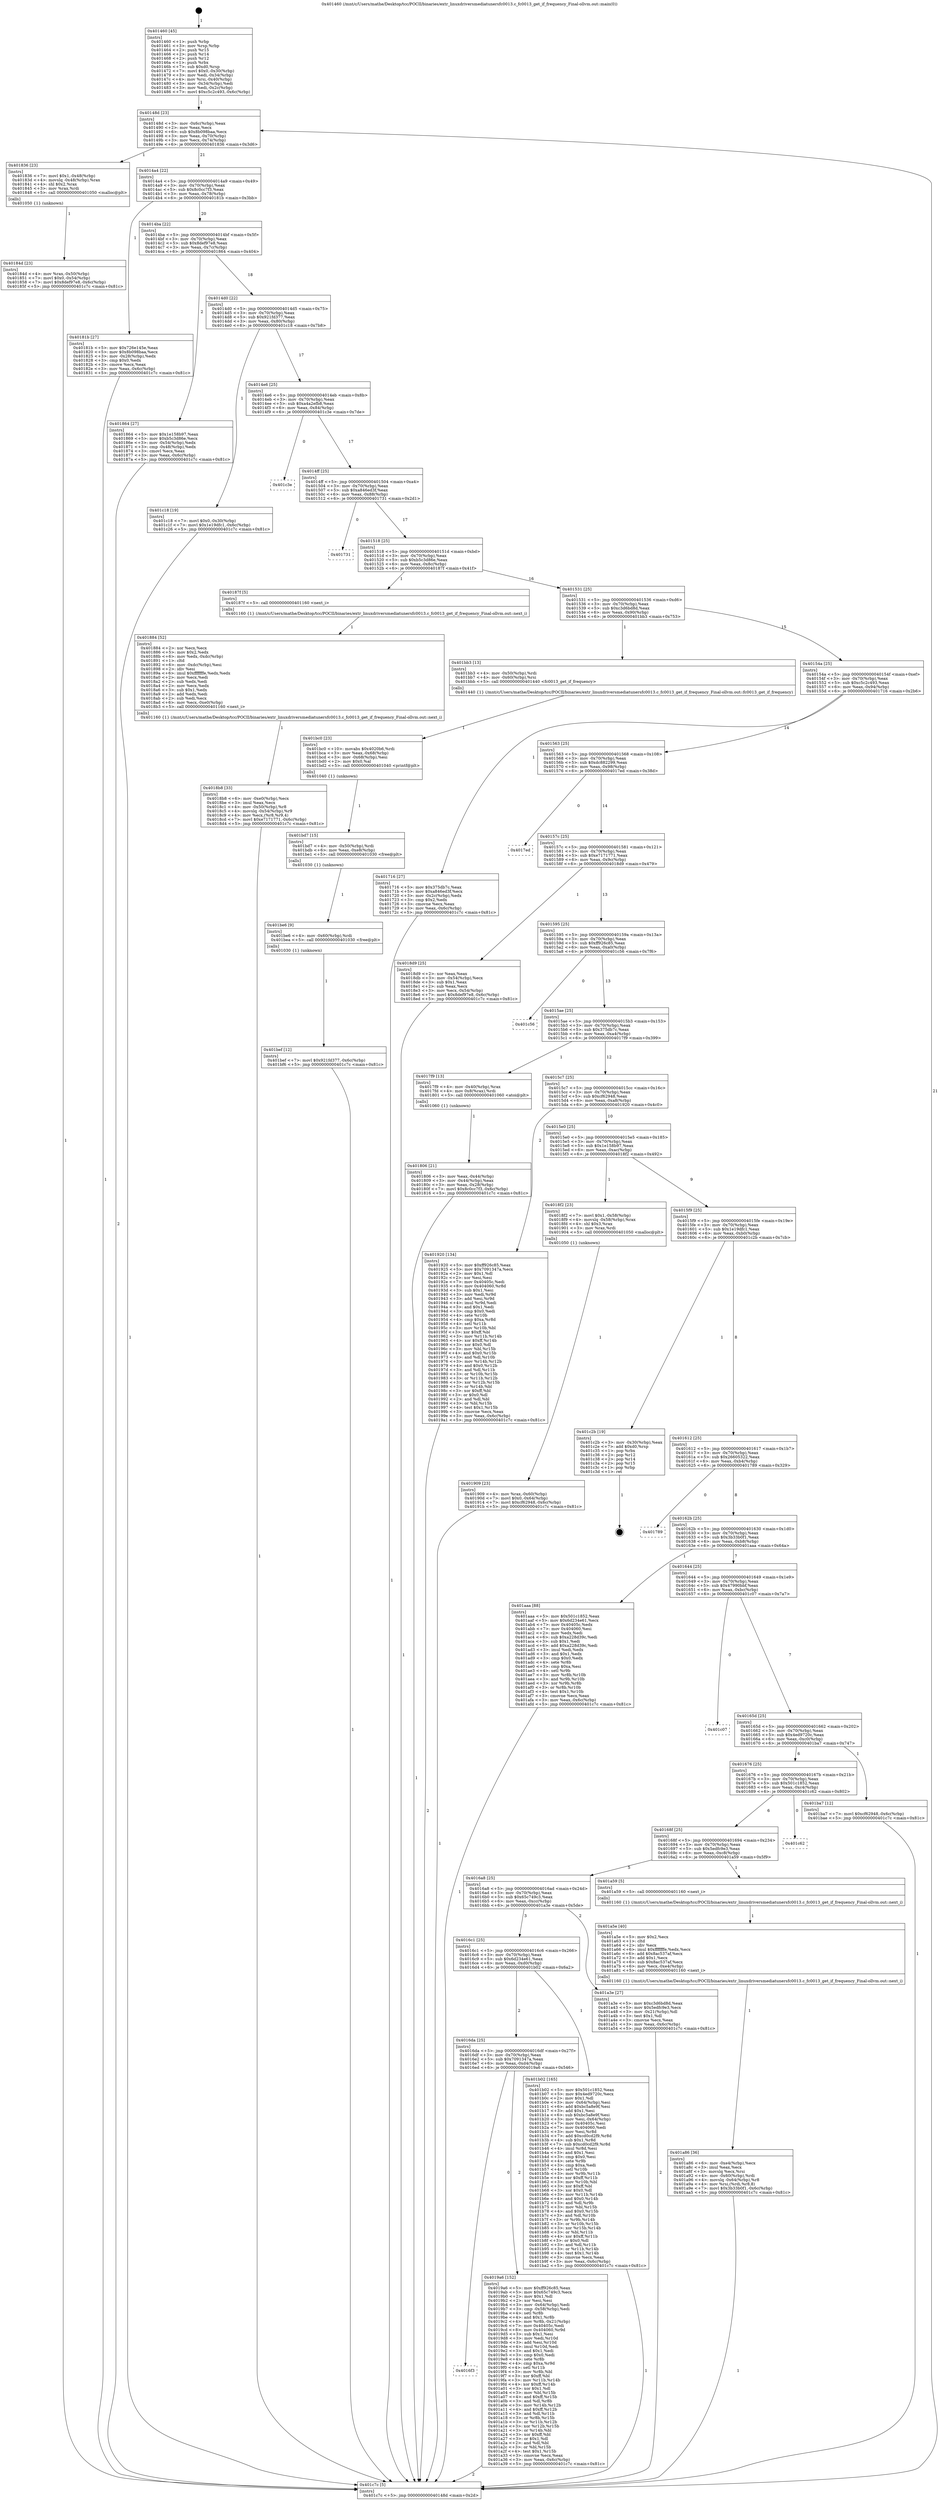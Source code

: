 digraph "0x401460" {
  label = "0x401460 (/mnt/c/Users/mathe/Desktop/tcc/POCII/binaries/extr_linuxdriversmediatunersfc0013.c_fc0013_get_if_frequency_Final-ollvm.out::main(0))"
  labelloc = "t"
  node[shape=record]

  Entry [label="",width=0.3,height=0.3,shape=circle,fillcolor=black,style=filled]
  "0x40148d" [label="{
     0x40148d [23]\l
     | [instrs]\l
     &nbsp;&nbsp;0x40148d \<+3\>: mov -0x6c(%rbp),%eax\l
     &nbsp;&nbsp;0x401490 \<+2\>: mov %eax,%ecx\l
     &nbsp;&nbsp;0x401492 \<+6\>: sub $0x8b098baa,%ecx\l
     &nbsp;&nbsp;0x401498 \<+3\>: mov %eax,-0x70(%rbp)\l
     &nbsp;&nbsp;0x40149b \<+3\>: mov %ecx,-0x74(%rbp)\l
     &nbsp;&nbsp;0x40149e \<+6\>: je 0000000000401836 \<main+0x3d6\>\l
  }"]
  "0x401836" [label="{
     0x401836 [23]\l
     | [instrs]\l
     &nbsp;&nbsp;0x401836 \<+7\>: movl $0x1,-0x48(%rbp)\l
     &nbsp;&nbsp;0x40183d \<+4\>: movslq -0x48(%rbp),%rax\l
     &nbsp;&nbsp;0x401841 \<+4\>: shl $0x2,%rax\l
     &nbsp;&nbsp;0x401845 \<+3\>: mov %rax,%rdi\l
     &nbsp;&nbsp;0x401848 \<+5\>: call 0000000000401050 \<malloc@plt\>\l
     | [calls]\l
     &nbsp;&nbsp;0x401050 \{1\} (unknown)\l
  }"]
  "0x4014a4" [label="{
     0x4014a4 [22]\l
     | [instrs]\l
     &nbsp;&nbsp;0x4014a4 \<+5\>: jmp 00000000004014a9 \<main+0x49\>\l
     &nbsp;&nbsp;0x4014a9 \<+3\>: mov -0x70(%rbp),%eax\l
     &nbsp;&nbsp;0x4014ac \<+5\>: sub $0x8c0cc7f3,%eax\l
     &nbsp;&nbsp;0x4014b1 \<+3\>: mov %eax,-0x78(%rbp)\l
     &nbsp;&nbsp;0x4014b4 \<+6\>: je 000000000040181b \<main+0x3bb\>\l
  }"]
  Exit [label="",width=0.3,height=0.3,shape=circle,fillcolor=black,style=filled,peripheries=2]
  "0x40181b" [label="{
     0x40181b [27]\l
     | [instrs]\l
     &nbsp;&nbsp;0x40181b \<+5\>: mov $0x726e145e,%eax\l
     &nbsp;&nbsp;0x401820 \<+5\>: mov $0x8b098baa,%ecx\l
     &nbsp;&nbsp;0x401825 \<+3\>: mov -0x28(%rbp),%edx\l
     &nbsp;&nbsp;0x401828 \<+3\>: cmp $0x0,%edx\l
     &nbsp;&nbsp;0x40182b \<+3\>: cmove %ecx,%eax\l
     &nbsp;&nbsp;0x40182e \<+3\>: mov %eax,-0x6c(%rbp)\l
     &nbsp;&nbsp;0x401831 \<+5\>: jmp 0000000000401c7c \<main+0x81c\>\l
  }"]
  "0x4014ba" [label="{
     0x4014ba [22]\l
     | [instrs]\l
     &nbsp;&nbsp;0x4014ba \<+5\>: jmp 00000000004014bf \<main+0x5f\>\l
     &nbsp;&nbsp;0x4014bf \<+3\>: mov -0x70(%rbp),%eax\l
     &nbsp;&nbsp;0x4014c2 \<+5\>: sub $0x8def97e8,%eax\l
     &nbsp;&nbsp;0x4014c7 \<+3\>: mov %eax,-0x7c(%rbp)\l
     &nbsp;&nbsp;0x4014ca \<+6\>: je 0000000000401864 \<main+0x404\>\l
  }"]
  "0x401bef" [label="{
     0x401bef [12]\l
     | [instrs]\l
     &nbsp;&nbsp;0x401bef \<+7\>: movl $0x921fd377,-0x6c(%rbp)\l
     &nbsp;&nbsp;0x401bf6 \<+5\>: jmp 0000000000401c7c \<main+0x81c\>\l
  }"]
  "0x401864" [label="{
     0x401864 [27]\l
     | [instrs]\l
     &nbsp;&nbsp;0x401864 \<+5\>: mov $0x1e158b97,%eax\l
     &nbsp;&nbsp;0x401869 \<+5\>: mov $0xb5c3d86e,%ecx\l
     &nbsp;&nbsp;0x40186e \<+3\>: mov -0x54(%rbp),%edx\l
     &nbsp;&nbsp;0x401871 \<+3\>: cmp -0x48(%rbp),%edx\l
     &nbsp;&nbsp;0x401874 \<+3\>: cmovl %ecx,%eax\l
     &nbsp;&nbsp;0x401877 \<+3\>: mov %eax,-0x6c(%rbp)\l
     &nbsp;&nbsp;0x40187a \<+5\>: jmp 0000000000401c7c \<main+0x81c\>\l
  }"]
  "0x4014d0" [label="{
     0x4014d0 [22]\l
     | [instrs]\l
     &nbsp;&nbsp;0x4014d0 \<+5\>: jmp 00000000004014d5 \<main+0x75\>\l
     &nbsp;&nbsp;0x4014d5 \<+3\>: mov -0x70(%rbp),%eax\l
     &nbsp;&nbsp;0x4014d8 \<+5\>: sub $0x921fd377,%eax\l
     &nbsp;&nbsp;0x4014dd \<+3\>: mov %eax,-0x80(%rbp)\l
     &nbsp;&nbsp;0x4014e0 \<+6\>: je 0000000000401c18 \<main+0x7b8\>\l
  }"]
  "0x401be6" [label="{
     0x401be6 [9]\l
     | [instrs]\l
     &nbsp;&nbsp;0x401be6 \<+4\>: mov -0x60(%rbp),%rdi\l
     &nbsp;&nbsp;0x401bea \<+5\>: call 0000000000401030 \<free@plt\>\l
     | [calls]\l
     &nbsp;&nbsp;0x401030 \{1\} (unknown)\l
  }"]
  "0x401c18" [label="{
     0x401c18 [19]\l
     | [instrs]\l
     &nbsp;&nbsp;0x401c18 \<+7\>: movl $0x0,-0x30(%rbp)\l
     &nbsp;&nbsp;0x401c1f \<+7\>: movl $0x1e19dfc1,-0x6c(%rbp)\l
     &nbsp;&nbsp;0x401c26 \<+5\>: jmp 0000000000401c7c \<main+0x81c\>\l
  }"]
  "0x4014e6" [label="{
     0x4014e6 [25]\l
     | [instrs]\l
     &nbsp;&nbsp;0x4014e6 \<+5\>: jmp 00000000004014eb \<main+0x8b\>\l
     &nbsp;&nbsp;0x4014eb \<+3\>: mov -0x70(%rbp),%eax\l
     &nbsp;&nbsp;0x4014ee \<+5\>: sub $0xa4a2efb8,%eax\l
     &nbsp;&nbsp;0x4014f3 \<+6\>: mov %eax,-0x84(%rbp)\l
     &nbsp;&nbsp;0x4014f9 \<+6\>: je 0000000000401c3e \<main+0x7de\>\l
  }"]
  "0x401bd7" [label="{
     0x401bd7 [15]\l
     | [instrs]\l
     &nbsp;&nbsp;0x401bd7 \<+4\>: mov -0x50(%rbp),%rdi\l
     &nbsp;&nbsp;0x401bdb \<+6\>: mov %eax,-0xe8(%rbp)\l
     &nbsp;&nbsp;0x401be1 \<+5\>: call 0000000000401030 \<free@plt\>\l
     | [calls]\l
     &nbsp;&nbsp;0x401030 \{1\} (unknown)\l
  }"]
  "0x401c3e" [label="{
     0x401c3e\l
  }", style=dashed]
  "0x4014ff" [label="{
     0x4014ff [25]\l
     | [instrs]\l
     &nbsp;&nbsp;0x4014ff \<+5\>: jmp 0000000000401504 \<main+0xa4\>\l
     &nbsp;&nbsp;0x401504 \<+3\>: mov -0x70(%rbp),%eax\l
     &nbsp;&nbsp;0x401507 \<+5\>: sub $0xa846ed3f,%eax\l
     &nbsp;&nbsp;0x40150c \<+6\>: mov %eax,-0x88(%rbp)\l
     &nbsp;&nbsp;0x401512 \<+6\>: je 0000000000401731 \<main+0x2d1\>\l
  }"]
  "0x401bc0" [label="{
     0x401bc0 [23]\l
     | [instrs]\l
     &nbsp;&nbsp;0x401bc0 \<+10\>: movabs $0x4020b6,%rdi\l
     &nbsp;&nbsp;0x401bca \<+3\>: mov %eax,-0x68(%rbp)\l
     &nbsp;&nbsp;0x401bcd \<+3\>: mov -0x68(%rbp),%esi\l
     &nbsp;&nbsp;0x401bd0 \<+2\>: mov $0x0,%al\l
     &nbsp;&nbsp;0x401bd2 \<+5\>: call 0000000000401040 \<printf@plt\>\l
     | [calls]\l
     &nbsp;&nbsp;0x401040 \{1\} (unknown)\l
  }"]
  "0x401731" [label="{
     0x401731\l
  }", style=dashed]
  "0x401518" [label="{
     0x401518 [25]\l
     | [instrs]\l
     &nbsp;&nbsp;0x401518 \<+5\>: jmp 000000000040151d \<main+0xbd\>\l
     &nbsp;&nbsp;0x40151d \<+3\>: mov -0x70(%rbp),%eax\l
     &nbsp;&nbsp;0x401520 \<+5\>: sub $0xb5c3d86e,%eax\l
     &nbsp;&nbsp;0x401525 \<+6\>: mov %eax,-0x8c(%rbp)\l
     &nbsp;&nbsp;0x40152b \<+6\>: je 000000000040187f \<main+0x41f\>\l
  }"]
  "0x401a86" [label="{
     0x401a86 [36]\l
     | [instrs]\l
     &nbsp;&nbsp;0x401a86 \<+6\>: mov -0xe4(%rbp),%ecx\l
     &nbsp;&nbsp;0x401a8c \<+3\>: imul %eax,%ecx\l
     &nbsp;&nbsp;0x401a8f \<+3\>: movslq %ecx,%rsi\l
     &nbsp;&nbsp;0x401a92 \<+4\>: mov -0x60(%rbp),%rdi\l
     &nbsp;&nbsp;0x401a96 \<+4\>: movslq -0x64(%rbp),%r8\l
     &nbsp;&nbsp;0x401a9a \<+4\>: mov %rsi,(%rdi,%r8,8)\l
     &nbsp;&nbsp;0x401a9e \<+7\>: movl $0x3b33b0f1,-0x6c(%rbp)\l
     &nbsp;&nbsp;0x401aa5 \<+5\>: jmp 0000000000401c7c \<main+0x81c\>\l
  }"]
  "0x40187f" [label="{
     0x40187f [5]\l
     | [instrs]\l
     &nbsp;&nbsp;0x40187f \<+5\>: call 0000000000401160 \<next_i\>\l
     | [calls]\l
     &nbsp;&nbsp;0x401160 \{1\} (/mnt/c/Users/mathe/Desktop/tcc/POCII/binaries/extr_linuxdriversmediatunersfc0013.c_fc0013_get_if_frequency_Final-ollvm.out::next_i)\l
  }"]
  "0x401531" [label="{
     0x401531 [25]\l
     | [instrs]\l
     &nbsp;&nbsp;0x401531 \<+5\>: jmp 0000000000401536 \<main+0xd6\>\l
     &nbsp;&nbsp;0x401536 \<+3\>: mov -0x70(%rbp),%eax\l
     &nbsp;&nbsp;0x401539 \<+5\>: sub $0xc3d6bd8d,%eax\l
     &nbsp;&nbsp;0x40153e \<+6\>: mov %eax,-0x90(%rbp)\l
     &nbsp;&nbsp;0x401544 \<+6\>: je 0000000000401bb3 \<main+0x753\>\l
  }"]
  "0x401a5e" [label="{
     0x401a5e [40]\l
     | [instrs]\l
     &nbsp;&nbsp;0x401a5e \<+5\>: mov $0x2,%ecx\l
     &nbsp;&nbsp;0x401a63 \<+1\>: cltd\l
     &nbsp;&nbsp;0x401a64 \<+2\>: idiv %ecx\l
     &nbsp;&nbsp;0x401a66 \<+6\>: imul $0xfffffffe,%edx,%ecx\l
     &nbsp;&nbsp;0x401a6c \<+6\>: add $0x8ac537af,%ecx\l
     &nbsp;&nbsp;0x401a72 \<+3\>: add $0x1,%ecx\l
     &nbsp;&nbsp;0x401a75 \<+6\>: sub $0x8ac537af,%ecx\l
     &nbsp;&nbsp;0x401a7b \<+6\>: mov %ecx,-0xe4(%rbp)\l
     &nbsp;&nbsp;0x401a81 \<+5\>: call 0000000000401160 \<next_i\>\l
     | [calls]\l
     &nbsp;&nbsp;0x401160 \{1\} (/mnt/c/Users/mathe/Desktop/tcc/POCII/binaries/extr_linuxdriversmediatunersfc0013.c_fc0013_get_if_frequency_Final-ollvm.out::next_i)\l
  }"]
  "0x401bb3" [label="{
     0x401bb3 [13]\l
     | [instrs]\l
     &nbsp;&nbsp;0x401bb3 \<+4\>: mov -0x50(%rbp),%rdi\l
     &nbsp;&nbsp;0x401bb7 \<+4\>: mov -0x60(%rbp),%rsi\l
     &nbsp;&nbsp;0x401bbb \<+5\>: call 0000000000401440 \<fc0013_get_if_frequency\>\l
     | [calls]\l
     &nbsp;&nbsp;0x401440 \{1\} (/mnt/c/Users/mathe/Desktop/tcc/POCII/binaries/extr_linuxdriversmediatunersfc0013.c_fc0013_get_if_frequency_Final-ollvm.out::fc0013_get_if_frequency)\l
  }"]
  "0x40154a" [label="{
     0x40154a [25]\l
     | [instrs]\l
     &nbsp;&nbsp;0x40154a \<+5\>: jmp 000000000040154f \<main+0xef\>\l
     &nbsp;&nbsp;0x40154f \<+3\>: mov -0x70(%rbp),%eax\l
     &nbsp;&nbsp;0x401552 \<+5\>: sub $0xc5c2c493,%eax\l
     &nbsp;&nbsp;0x401557 \<+6\>: mov %eax,-0x94(%rbp)\l
     &nbsp;&nbsp;0x40155d \<+6\>: je 0000000000401716 \<main+0x2b6\>\l
  }"]
  "0x4016f3" [label="{
     0x4016f3\l
  }", style=dashed]
  "0x401716" [label="{
     0x401716 [27]\l
     | [instrs]\l
     &nbsp;&nbsp;0x401716 \<+5\>: mov $0x375db7c,%eax\l
     &nbsp;&nbsp;0x40171b \<+5\>: mov $0xa846ed3f,%ecx\l
     &nbsp;&nbsp;0x401720 \<+3\>: mov -0x2c(%rbp),%edx\l
     &nbsp;&nbsp;0x401723 \<+3\>: cmp $0x2,%edx\l
     &nbsp;&nbsp;0x401726 \<+3\>: cmovne %ecx,%eax\l
     &nbsp;&nbsp;0x401729 \<+3\>: mov %eax,-0x6c(%rbp)\l
     &nbsp;&nbsp;0x40172c \<+5\>: jmp 0000000000401c7c \<main+0x81c\>\l
  }"]
  "0x401563" [label="{
     0x401563 [25]\l
     | [instrs]\l
     &nbsp;&nbsp;0x401563 \<+5\>: jmp 0000000000401568 \<main+0x108\>\l
     &nbsp;&nbsp;0x401568 \<+3\>: mov -0x70(%rbp),%eax\l
     &nbsp;&nbsp;0x40156b \<+5\>: sub $0xdc882299,%eax\l
     &nbsp;&nbsp;0x401570 \<+6\>: mov %eax,-0x98(%rbp)\l
     &nbsp;&nbsp;0x401576 \<+6\>: je 00000000004017ed \<main+0x38d\>\l
  }"]
  "0x401c7c" [label="{
     0x401c7c [5]\l
     | [instrs]\l
     &nbsp;&nbsp;0x401c7c \<+5\>: jmp 000000000040148d \<main+0x2d\>\l
  }"]
  "0x401460" [label="{
     0x401460 [45]\l
     | [instrs]\l
     &nbsp;&nbsp;0x401460 \<+1\>: push %rbp\l
     &nbsp;&nbsp;0x401461 \<+3\>: mov %rsp,%rbp\l
     &nbsp;&nbsp;0x401464 \<+2\>: push %r15\l
     &nbsp;&nbsp;0x401466 \<+2\>: push %r14\l
     &nbsp;&nbsp;0x401468 \<+2\>: push %r12\l
     &nbsp;&nbsp;0x40146a \<+1\>: push %rbx\l
     &nbsp;&nbsp;0x40146b \<+7\>: sub $0xd0,%rsp\l
     &nbsp;&nbsp;0x401472 \<+7\>: movl $0x0,-0x30(%rbp)\l
     &nbsp;&nbsp;0x401479 \<+3\>: mov %edi,-0x34(%rbp)\l
     &nbsp;&nbsp;0x40147c \<+4\>: mov %rsi,-0x40(%rbp)\l
     &nbsp;&nbsp;0x401480 \<+3\>: mov -0x34(%rbp),%edi\l
     &nbsp;&nbsp;0x401483 \<+3\>: mov %edi,-0x2c(%rbp)\l
     &nbsp;&nbsp;0x401486 \<+7\>: movl $0xc5c2c493,-0x6c(%rbp)\l
  }"]
  "0x4019a6" [label="{
     0x4019a6 [152]\l
     | [instrs]\l
     &nbsp;&nbsp;0x4019a6 \<+5\>: mov $0xff926c85,%eax\l
     &nbsp;&nbsp;0x4019ab \<+5\>: mov $0x65c749c3,%ecx\l
     &nbsp;&nbsp;0x4019b0 \<+2\>: mov $0x1,%dl\l
     &nbsp;&nbsp;0x4019b2 \<+2\>: xor %esi,%esi\l
     &nbsp;&nbsp;0x4019b4 \<+3\>: mov -0x64(%rbp),%edi\l
     &nbsp;&nbsp;0x4019b7 \<+3\>: cmp -0x58(%rbp),%edi\l
     &nbsp;&nbsp;0x4019ba \<+4\>: setl %r8b\l
     &nbsp;&nbsp;0x4019be \<+4\>: and $0x1,%r8b\l
     &nbsp;&nbsp;0x4019c2 \<+4\>: mov %r8b,-0x21(%rbp)\l
     &nbsp;&nbsp;0x4019c6 \<+7\>: mov 0x40405c,%edi\l
     &nbsp;&nbsp;0x4019cd \<+8\>: mov 0x404060,%r9d\l
     &nbsp;&nbsp;0x4019d5 \<+3\>: sub $0x1,%esi\l
     &nbsp;&nbsp;0x4019d8 \<+3\>: mov %edi,%r10d\l
     &nbsp;&nbsp;0x4019db \<+3\>: add %esi,%r10d\l
     &nbsp;&nbsp;0x4019de \<+4\>: imul %r10d,%edi\l
     &nbsp;&nbsp;0x4019e2 \<+3\>: and $0x1,%edi\l
     &nbsp;&nbsp;0x4019e5 \<+3\>: cmp $0x0,%edi\l
     &nbsp;&nbsp;0x4019e8 \<+4\>: sete %r8b\l
     &nbsp;&nbsp;0x4019ec \<+4\>: cmp $0xa,%r9d\l
     &nbsp;&nbsp;0x4019f0 \<+4\>: setl %r11b\l
     &nbsp;&nbsp;0x4019f4 \<+3\>: mov %r8b,%bl\l
     &nbsp;&nbsp;0x4019f7 \<+3\>: xor $0xff,%bl\l
     &nbsp;&nbsp;0x4019fa \<+3\>: mov %r11b,%r14b\l
     &nbsp;&nbsp;0x4019fd \<+4\>: xor $0xff,%r14b\l
     &nbsp;&nbsp;0x401a01 \<+3\>: xor $0x1,%dl\l
     &nbsp;&nbsp;0x401a04 \<+3\>: mov %bl,%r15b\l
     &nbsp;&nbsp;0x401a07 \<+4\>: and $0xff,%r15b\l
     &nbsp;&nbsp;0x401a0b \<+3\>: and %dl,%r8b\l
     &nbsp;&nbsp;0x401a0e \<+3\>: mov %r14b,%r12b\l
     &nbsp;&nbsp;0x401a11 \<+4\>: and $0xff,%r12b\l
     &nbsp;&nbsp;0x401a15 \<+3\>: and %dl,%r11b\l
     &nbsp;&nbsp;0x401a18 \<+3\>: or %r8b,%r15b\l
     &nbsp;&nbsp;0x401a1b \<+3\>: or %r11b,%r12b\l
     &nbsp;&nbsp;0x401a1e \<+3\>: xor %r12b,%r15b\l
     &nbsp;&nbsp;0x401a21 \<+3\>: or %r14b,%bl\l
     &nbsp;&nbsp;0x401a24 \<+3\>: xor $0xff,%bl\l
     &nbsp;&nbsp;0x401a27 \<+3\>: or $0x1,%dl\l
     &nbsp;&nbsp;0x401a2a \<+2\>: and %dl,%bl\l
     &nbsp;&nbsp;0x401a2c \<+3\>: or %bl,%r15b\l
     &nbsp;&nbsp;0x401a2f \<+4\>: test $0x1,%r15b\l
     &nbsp;&nbsp;0x401a33 \<+3\>: cmovne %ecx,%eax\l
     &nbsp;&nbsp;0x401a36 \<+3\>: mov %eax,-0x6c(%rbp)\l
     &nbsp;&nbsp;0x401a39 \<+5\>: jmp 0000000000401c7c \<main+0x81c\>\l
  }"]
  "0x4017ed" [label="{
     0x4017ed\l
  }", style=dashed]
  "0x40157c" [label="{
     0x40157c [25]\l
     | [instrs]\l
     &nbsp;&nbsp;0x40157c \<+5\>: jmp 0000000000401581 \<main+0x121\>\l
     &nbsp;&nbsp;0x401581 \<+3\>: mov -0x70(%rbp),%eax\l
     &nbsp;&nbsp;0x401584 \<+5\>: sub $0xe7171771,%eax\l
     &nbsp;&nbsp;0x401589 \<+6\>: mov %eax,-0x9c(%rbp)\l
     &nbsp;&nbsp;0x40158f \<+6\>: je 00000000004018d9 \<main+0x479\>\l
  }"]
  "0x4016da" [label="{
     0x4016da [25]\l
     | [instrs]\l
     &nbsp;&nbsp;0x4016da \<+5\>: jmp 00000000004016df \<main+0x27f\>\l
     &nbsp;&nbsp;0x4016df \<+3\>: mov -0x70(%rbp),%eax\l
     &nbsp;&nbsp;0x4016e2 \<+5\>: sub $0x7091347a,%eax\l
     &nbsp;&nbsp;0x4016e7 \<+6\>: mov %eax,-0xd4(%rbp)\l
     &nbsp;&nbsp;0x4016ed \<+6\>: je 00000000004019a6 \<main+0x546\>\l
  }"]
  "0x4018d9" [label="{
     0x4018d9 [25]\l
     | [instrs]\l
     &nbsp;&nbsp;0x4018d9 \<+2\>: xor %eax,%eax\l
     &nbsp;&nbsp;0x4018db \<+3\>: mov -0x54(%rbp),%ecx\l
     &nbsp;&nbsp;0x4018de \<+3\>: sub $0x1,%eax\l
     &nbsp;&nbsp;0x4018e1 \<+2\>: sub %eax,%ecx\l
     &nbsp;&nbsp;0x4018e3 \<+3\>: mov %ecx,-0x54(%rbp)\l
     &nbsp;&nbsp;0x4018e6 \<+7\>: movl $0x8def97e8,-0x6c(%rbp)\l
     &nbsp;&nbsp;0x4018ed \<+5\>: jmp 0000000000401c7c \<main+0x81c\>\l
  }"]
  "0x401595" [label="{
     0x401595 [25]\l
     | [instrs]\l
     &nbsp;&nbsp;0x401595 \<+5\>: jmp 000000000040159a \<main+0x13a\>\l
     &nbsp;&nbsp;0x40159a \<+3\>: mov -0x70(%rbp),%eax\l
     &nbsp;&nbsp;0x40159d \<+5\>: sub $0xff926c85,%eax\l
     &nbsp;&nbsp;0x4015a2 \<+6\>: mov %eax,-0xa0(%rbp)\l
     &nbsp;&nbsp;0x4015a8 \<+6\>: je 0000000000401c56 \<main+0x7f6\>\l
  }"]
  "0x401b02" [label="{
     0x401b02 [165]\l
     | [instrs]\l
     &nbsp;&nbsp;0x401b02 \<+5\>: mov $0x501c1852,%eax\l
     &nbsp;&nbsp;0x401b07 \<+5\>: mov $0x4ed9720c,%ecx\l
     &nbsp;&nbsp;0x401b0c \<+2\>: mov $0x1,%dl\l
     &nbsp;&nbsp;0x401b0e \<+3\>: mov -0x64(%rbp),%esi\l
     &nbsp;&nbsp;0x401b11 \<+6\>: add $0xbc5a8e9f,%esi\l
     &nbsp;&nbsp;0x401b17 \<+3\>: add $0x1,%esi\l
     &nbsp;&nbsp;0x401b1a \<+6\>: sub $0xbc5a8e9f,%esi\l
     &nbsp;&nbsp;0x401b20 \<+3\>: mov %esi,-0x64(%rbp)\l
     &nbsp;&nbsp;0x401b23 \<+7\>: mov 0x40405c,%esi\l
     &nbsp;&nbsp;0x401b2a \<+7\>: mov 0x404060,%edi\l
     &nbsp;&nbsp;0x401b31 \<+3\>: mov %esi,%r8d\l
     &nbsp;&nbsp;0x401b34 \<+7\>: add $0xcd0cd2f9,%r8d\l
     &nbsp;&nbsp;0x401b3b \<+4\>: sub $0x1,%r8d\l
     &nbsp;&nbsp;0x401b3f \<+7\>: sub $0xcd0cd2f9,%r8d\l
     &nbsp;&nbsp;0x401b46 \<+4\>: imul %r8d,%esi\l
     &nbsp;&nbsp;0x401b4a \<+3\>: and $0x1,%esi\l
     &nbsp;&nbsp;0x401b4d \<+3\>: cmp $0x0,%esi\l
     &nbsp;&nbsp;0x401b50 \<+4\>: sete %r9b\l
     &nbsp;&nbsp;0x401b54 \<+3\>: cmp $0xa,%edi\l
     &nbsp;&nbsp;0x401b57 \<+4\>: setl %r10b\l
     &nbsp;&nbsp;0x401b5b \<+3\>: mov %r9b,%r11b\l
     &nbsp;&nbsp;0x401b5e \<+4\>: xor $0xff,%r11b\l
     &nbsp;&nbsp;0x401b62 \<+3\>: mov %r10b,%bl\l
     &nbsp;&nbsp;0x401b65 \<+3\>: xor $0xff,%bl\l
     &nbsp;&nbsp;0x401b68 \<+3\>: xor $0x0,%dl\l
     &nbsp;&nbsp;0x401b6b \<+3\>: mov %r11b,%r14b\l
     &nbsp;&nbsp;0x401b6e \<+4\>: and $0x0,%r14b\l
     &nbsp;&nbsp;0x401b72 \<+3\>: and %dl,%r9b\l
     &nbsp;&nbsp;0x401b75 \<+3\>: mov %bl,%r15b\l
     &nbsp;&nbsp;0x401b78 \<+4\>: and $0x0,%r15b\l
     &nbsp;&nbsp;0x401b7c \<+3\>: and %dl,%r10b\l
     &nbsp;&nbsp;0x401b7f \<+3\>: or %r9b,%r14b\l
     &nbsp;&nbsp;0x401b82 \<+3\>: or %r10b,%r15b\l
     &nbsp;&nbsp;0x401b85 \<+3\>: xor %r15b,%r14b\l
     &nbsp;&nbsp;0x401b88 \<+3\>: or %bl,%r11b\l
     &nbsp;&nbsp;0x401b8b \<+4\>: xor $0xff,%r11b\l
     &nbsp;&nbsp;0x401b8f \<+3\>: or $0x0,%dl\l
     &nbsp;&nbsp;0x401b92 \<+3\>: and %dl,%r11b\l
     &nbsp;&nbsp;0x401b95 \<+3\>: or %r11b,%r14b\l
     &nbsp;&nbsp;0x401b98 \<+4\>: test $0x1,%r14b\l
     &nbsp;&nbsp;0x401b9c \<+3\>: cmovne %ecx,%eax\l
     &nbsp;&nbsp;0x401b9f \<+3\>: mov %eax,-0x6c(%rbp)\l
     &nbsp;&nbsp;0x401ba2 \<+5\>: jmp 0000000000401c7c \<main+0x81c\>\l
  }"]
  "0x401c56" [label="{
     0x401c56\l
  }", style=dashed]
  "0x4015ae" [label="{
     0x4015ae [25]\l
     | [instrs]\l
     &nbsp;&nbsp;0x4015ae \<+5\>: jmp 00000000004015b3 \<main+0x153\>\l
     &nbsp;&nbsp;0x4015b3 \<+3\>: mov -0x70(%rbp),%eax\l
     &nbsp;&nbsp;0x4015b6 \<+5\>: sub $0x375db7c,%eax\l
     &nbsp;&nbsp;0x4015bb \<+6\>: mov %eax,-0xa4(%rbp)\l
     &nbsp;&nbsp;0x4015c1 \<+6\>: je 00000000004017f9 \<main+0x399\>\l
  }"]
  "0x4016c1" [label="{
     0x4016c1 [25]\l
     | [instrs]\l
     &nbsp;&nbsp;0x4016c1 \<+5\>: jmp 00000000004016c6 \<main+0x266\>\l
     &nbsp;&nbsp;0x4016c6 \<+3\>: mov -0x70(%rbp),%eax\l
     &nbsp;&nbsp;0x4016c9 \<+5\>: sub $0x6d234e61,%eax\l
     &nbsp;&nbsp;0x4016ce \<+6\>: mov %eax,-0xd0(%rbp)\l
     &nbsp;&nbsp;0x4016d4 \<+6\>: je 0000000000401b02 \<main+0x6a2\>\l
  }"]
  "0x4017f9" [label="{
     0x4017f9 [13]\l
     | [instrs]\l
     &nbsp;&nbsp;0x4017f9 \<+4\>: mov -0x40(%rbp),%rax\l
     &nbsp;&nbsp;0x4017fd \<+4\>: mov 0x8(%rax),%rdi\l
     &nbsp;&nbsp;0x401801 \<+5\>: call 0000000000401060 \<atoi@plt\>\l
     | [calls]\l
     &nbsp;&nbsp;0x401060 \{1\} (unknown)\l
  }"]
  "0x4015c7" [label="{
     0x4015c7 [25]\l
     | [instrs]\l
     &nbsp;&nbsp;0x4015c7 \<+5\>: jmp 00000000004015cc \<main+0x16c\>\l
     &nbsp;&nbsp;0x4015cc \<+3\>: mov -0x70(%rbp),%eax\l
     &nbsp;&nbsp;0x4015cf \<+5\>: sub $0xcf62948,%eax\l
     &nbsp;&nbsp;0x4015d4 \<+6\>: mov %eax,-0xa8(%rbp)\l
     &nbsp;&nbsp;0x4015da \<+6\>: je 0000000000401920 \<main+0x4c0\>\l
  }"]
  "0x401806" [label="{
     0x401806 [21]\l
     | [instrs]\l
     &nbsp;&nbsp;0x401806 \<+3\>: mov %eax,-0x44(%rbp)\l
     &nbsp;&nbsp;0x401809 \<+3\>: mov -0x44(%rbp),%eax\l
     &nbsp;&nbsp;0x40180c \<+3\>: mov %eax,-0x28(%rbp)\l
     &nbsp;&nbsp;0x40180f \<+7\>: movl $0x8c0cc7f3,-0x6c(%rbp)\l
     &nbsp;&nbsp;0x401816 \<+5\>: jmp 0000000000401c7c \<main+0x81c\>\l
  }"]
  "0x40184d" [label="{
     0x40184d [23]\l
     | [instrs]\l
     &nbsp;&nbsp;0x40184d \<+4\>: mov %rax,-0x50(%rbp)\l
     &nbsp;&nbsp;0x401851 \<+7\>: movl $0x0,-0x54(%rbp)\l
     &nbsp;&nbsp;0x401858 \<+7\>: movl $0x8def97e8,-0x6c(%rbp)\l
     &nbsp;&nbsp;0x40185f \<+5\>: jmp 0000000000401c7c \<main+0x81c\>\l
  }"]
  "0x401884" [label="{
     0x401884 [52]\l
     | [instrs]\l
     &nbsp;&nbsp;0x401884 \<+2\>: xor %ecx,%ecx\l
     &nbsp;&nbsp;0x401886 \<+5\>: mov $0x2,%edx\l
     &nbsp;&nbsp;0x40188b \<+6\>: mov %edx,-0xdc(%rbp)\l
     &nbsp;&nbsp;0x401891 \<+1\>: cltd\l
     &nbsp;&nbsp;0x401892 \<+6\>: mov -0xdc(%rbp),%esi\l
     &nbsp;&nbsp;0x401898 \<+2\>: idiv %esi\l
     &nbsp;&nbsp;0x40189a \<+6\>: imul $0xfffffffe,%edx,%edx\l
     &nbsp;&nbsp;0x4018a0 \<+2\>: mov %ecx,%edi\l
     &nbsp;&nbsp;0x4018a2 \<+2\>: sub %edx,%edi\l
     &nbsp;&nbsp;0x4018a4 \<+2\>: mov %ecx,%edx\l
     &nbsp;&nbsp;0x4018a6 \<+3\>: sub $0x1,%edx\l
     &nbsp;&nbsp;0x4018a9 \<+2\>: add %edx,%edi\l
     &nbsp;&nbsp;0x4018ab \<+2\>: sub %edi,%ecx\l
     &nbsp;&nbsp;0x4018ad \<+6\>: mov %ecx,-0xe0(%rbp)\l
     &nbsp;&nbsp;0x4018b3 \<+5\>: call 0000000000401160 \<next_i\>\l
     | [calls]\l
     &nbsp;&nbsp;0x401160 \{1\} (/mnt/c/Users/mathe/Desktop/tcc/POCII/binaries/extr_linuxdriversmediatunersfc0013.c_fc0013_get_if_frequency_Final-ollvm.out::next_i)\l
  }"]
  "0x4018b8" [label="{
     0x4018b8 [33]\l
     | [instrs]\l
     &nbsp;&nbsp;0x4018b8 \<+6\>: mov -0xe0(%rbp),%ecx\l
     &nbsp;&nbsp;0x4018be \<+3\>: imul %eax,%ecx\l
     &nbsp;&nbsp;0x4018c1 \<+4\>: mov -0x50(%rbp),%r8\l
     &nbsp;&nbsp;0x4018c5 \<+4\>: movslq -0x54(%rbp),%r9\l
     &nbsp;&nbsp;0x4018c9 \<+4\>: mov %ecx,(%r8,%r9,4)\l
     &nbsp;&nbsp;0x4018cd \<+7\>: movl $0xe7171771,-0x6c(%rbp)\l
     &nbsp;&nbsp;0x4018d4 \<+5\>: jmp 0000000000401c7c \<main+0x81c\>\l
  }"]
  "0x401a3e" [label="{
     0x401a3e [27]\l
     | [instrs]\l
     &nbsp;&nbsp;0x401a3e \<+5\>: mov $0xc3d6bd8d,%eax\l
     &nbsp;&nbsp;0x401a43 \<+5\>: mov $0x5edfc9e3,%ecx\l
     &nbsp;&nbsp;0x401a48 \<+3\>: mov -0x21(%rbp),%dl\l
     &nbsp;&nbsp;0x401a4b \<+3\>: test $0x1,%dl\l
     &nbsp;&nbsp;0x401a4e \<+3\>: cmovne %ecx,%eax\l
     &nbsp;&nbsp;0x401a51 \<+3\>: mov %eax,-0x6c(%rbp)\l
     &nbsp;&nbsp;0x401a54 \<+5\>: jmp 0000000000401c7c \<main+0x81c\>\l
  }"]
  "0x401920" [label="{
     0x401920 [134]\l
     | [instrs]\l
     &nbsp;&nbsp;0x401920 \<+5\>: mov $0xff926c85,%eax\l
     &nbsp;&nbsp;0x401925 \<+5\>: mov $0x7091347a,%ecx\l
     &nbsp;&nbsp;0x40192a \<+2\>: mov $0x1,%dl\l
     &nbsp;&nbsp;0x40192c \<+2\>: xor %esi,%esi\l
     &nbsp;&nbsp;0x40192e \<+7\>: mov 0x40405c,%edi\l
     &nbsp;&nbsp;0x401935 \<+8\>: mov 0x404060,%r8d\l
     &nbsp;&nbsp;0x40193d \<+3\>: sub $0x1,%esi\l
     &nbsp;&nbsp;0x401940 \<+3\>: mov %edi,%r9d\l
     &nbsp;&nbsp;0x401943 \<+3\>: add %esi,%r9d\l
     &nbsp;&nbsp;0x401946 \<+4\>: imul %r9d,%edi\l
     &nbsp;&nbsp;0x40194a \<+3\>: and $0x1,%edi\l
     &nbsp;&nbsp;0x40194d \<+3\>: cmp $0x0,%edi\l
     &nbsp;&nbsp;0x401950 \<+4\>: sete %r10b\l
     &nbsp;&nbsp;0x401954 \<+4\>: cmp $0xa,%r8d\l
     &nbsp;&nbsp;0x401958 \<+4\>: setl %r11b\l
     &nbsp;&nbsp;0x40195c \<+3\>: mov %r10b,%bl\l
     &nbsp;&nbsp;0x40195f \<+3\>: xor $0xff,%bl\l
     &nbsp;&nbsp;0x401962 \<+3\>: mov %r11b,%r14b\l
     &nbsp;&nbsp;0x401965 \<+4\>: xor $0xff,%r14b\l
     &nbsp;&nbsp;0x401969 \<+3\>: xor $0x0,%dl\l
     &nbsp;&nbsp;0x40196c \<+3\>: mov %bl,%r15b\l
     &nbsp;&nbsp;0x40196f \<+4\>: and $0x0,%r15b\l
     &nbsp;&nbsp;0x401973 \<+3\>: and %dl,%r10b\l
     &nbsp;&nbsp;0x401976 \<+3\>: mov %r14b,%r12b\l
     &nbsp;&nbsp;0x401979 \<+4\>: and $0x0,%r12b\l
     &nbsp;&nbsp;0x40197d \<+3\>: and %dl,%r11b\l
     &nbsp;&nbsp;0x401980 \<+3\>: or %r10b,%r15b\l
     &nbsp;&nbsp;0x401983 \<+3\>: or %r11b,%r12b\l
     &nbsp;&nbsp;0x401986 \<+3\>: xor %r12b,%r15b\l
     &nbsp;&nbsp;0x401989 \<+3\>: or %r14b,%bl\l
     &nbsp;&nbsp;0x40198c \<+3\>: xor $0xff,%bl\l
     &nbsp;&nbsp;0x40198f \<+3\>: or $0x0,%dl\l
     &nbsp;&nbsp;0x401992 \<+2\>: and %dl,%bl\l
     &nbsp;&nbsp;0x401994 \<+3\>: or %bl,%r15b\l
     &nbsp;&nbsp;0x401997 \<+4\>: test $0x1,%r15b\l
     &nbsp;&nbsp;0x40199b \<+3\>: cmovne %ecx,%eax\l
     &nbsp;&nbsp;0x40199e \<+3\>: mov %eax,-0x6c(%rbp)\l
     &nbsp;&nbsp;0x4019a1 \<+5\>: jmp 0000000000401c7c \<main+0x81c\>\l
  }"]
  "0x4015e0" [label="{
     0x4015e0 [25]\l
     | [instrs]\l
     &nbsp;&nbsp;0x4015e0 \<+5\>: jmp 00000000004015e5 \<main+0x185\>\l
     &nbsp;&nbsp;0x4015e5 \<+3\>: mov -0x70(%rbp),%eax\l
     &nbsp;&nbsp;0x4015e8 \<+5\>: sub $0x1e158b97,%eax\l
     &nbsp;&nbsp;0x4015ed \<+6\>: mov %eax,-0xac(%rbp)\l
     &nbsp;&nbsp;0x4015f3 \<+6\>: je 00000000004018f2 \<main+0x492\>\l
  }"]
  "0x4016a8" [label="{
     0x4016a8 [25]\l
     | [instrs]\l
     &nbsp;&nbsp;0x4016a8 \<+5\>: jmp 00000000004016ad \<main+0x24d\>\l
     &nbsp;&nbsp;0x4016ad \<+3\>: mov -0x70(%rbp),%eax\l
     &nbsp;&nbsp;0x4016b0 \<+5\>: sub $0x65c749c3,%eax\l
     &nbsp;&nbsp;0x4016b5 \<+6\>: mov %eax,-0xcc(%rbp)\l
     &nbsp;&nbsp;0x4016bb \<+6\>: je 0000000000401a3e \<main+0x5de\>\l
  }"]
  "0x4018f2" [label="{
     0x4018f2 [23]\l
     | [instrs]\l
     &nbsp;&nbsp;0x4018f2 \<+7\>: movl $0x1,-0x58(%rbp)\l
     &nbsp;&nbsp;0x4018f9 \<+4\>: movslq -0x58(%rbp),%rax\l
     &nbsp;&nbsp;0x4018fd \<+4\>: shl $0x3,%rax\l
     &nbsp;&nbsp;0x401901 \<+3\>: mov %rax,%rdi\l
     &nbsp;&nbsp;0x401904 \<+5\>: call 0000000000401050 \<malloc@plt\>\l
     | [calls]\l
     &nbsp;&nbsp;0x401050 \{1\} (unknown)\l
  }"]
  "0x4015f9" [label="{
     0x4015f9 [25]\l
     | [instrs]\l
     &nbsp;&nbsp;0x4015f9 \<+5\>: jmp 00000000004015fe \<main+0x19e\>\l
     &nbsp;&nbsp;0x4015fe \<+3\>: mov -0x70(%rbp),%eax\l
     &nbsp;&nbsp;0x401601 \<+5\>: sub $0x1e19dfc1,%eax\l
     &nbsp;&nbsp;0x401606 \<+6\>: mov %eax,-0xb0(%rbp)\l
     &nbsp;&nbsp;0x40160c \<+6\>: je 0000000000401c2b \<main+0x7cb\>\l
  }"]
  "0x401909" [label="{
     0x401909 [23]\l
     | [instrs]\l
     &nbsp;&nbsp;0x401909 \<+4\>: mov %rax,-0x60(%rbp)\l
     &nbsp;&nbsp;0x40190d \<+7\>: movl $0x0,-0x64(%rbp)\l
     &nbsp;&nbsp;0x401914 \<+7\>: movl $0xcf62948,-0x6c(%rbp)\l
     &nbsp;&nbsp;0x40191b \<+5\>: jmp 0000000000401c7c \<main+0x81c\>\l
  }"]
  "0x401a59" [label="{
     0x401a59 [5]\l
     | [instrs]\l
     &nbsp;&nbsp;0x401a59 \<+5\>: call 0000000000401160 \<next_i\>\l
     | [calls]\l
     &nbsp;&nbsp;0x401160 \{1\} (/mnt/c/Users/mathe/Desktop/tcc/POCII/binaries/extr_linuxdriversmediatunersfc0013.c_fc0013_get_if_frequency_Final-ollvm.out::next_i)\l
  }"]
  "0x401c2b" [label="{
     0x401c2b [19]\l
     | [instrs]\l
     &nbsp;&nbsp;0x401c2b \<+3\>: mov -0x30(%rbp),%eax\l
     &nbsp;&nbsp;0x401c2e \<+7\>: add $0xd0,%rsp\l
     &nbsp;&nbsp;0x401c35 \<+1\>: pop %rbx\l
     &nbsp;&nbsp;0x401c36 \<+2\>: pop %r12\l
     &nbsp;&nbsp;0x401c38 \<+2\>: pop %r14\l
     &nbsp;&nbsp;0x401c3a \<+2\>: pop %r15\l
     &nbsp;&nbsp;0x401c3c \<+1\>: pop %rbp\l
     &nbsp;&nbsp;0x401c3d \<+1\>: ret\l
  }"]
  "0x401612" [label="{
     0x401612 [25]\l
     | [instrs]\l
     &nbsp;&nbsp;0x401612 \<+5\>: jmp 0000000000401617 \<main+0x1b7\>\l
     &nbsp;&nbsp;0x401617 \<+3\>: mov -0x70(%rbp),%eax\l
     &nbsp;&nbsp;0x40161a \<+5\>: sub $0x26605322,%eax\l
     &nbsp;&nbsp;0x40161f \<+6\>: mov %eax,-0xb4(%rbp)\l
     &nbsp;&nbsp;0x401625 \<+6\>: je 0000000000401789 \<main+0x329\>\l
  }"]
  "0x40168f" [label="{
     0x40168f [25]\l
     | [instrs]\l
     &nbsp;&nbsp;0x40168f \<+5\>: jmp 0000000000401694 \<main+0x234\>\l
     &nbsp;&nbsp;0x401694 \<+3\>: mov -0x70(%rbp),%eax\l
     &nbsp;&nbsp;0x401697 \<+5\>: sub $0x5edfc9e3,%eax\l
     &nbsp;&nbsp;0x40169c \<+6\>: mov %eax,-0xc8(%rbp)\l
     &nbsp;&nbsp;0x4016a2 \<+6\>: je 0000000000401a59 \<main+0x5f9\>\l
  }"]
  "0x401789" [label="{
     0x401789\l
  }", style=dashed]
  "0x40162b" [label="{
     0x40162b [25]\l
     | [instrs]\l
     &nbsp;&nbsp;0x40162b \<+5\>: jmp 0000000000401630 \<main+0x1d0\>\l
     &nbsp;&nbsp;0x401630 \<+3\>: mov -0x70(%rbp),%eax\l
     &nbsp;&nbsp;0x401633 \<+5\>: sub $0x3b33b0f1,%eax\l
     &nbsp;&nbsp;0x401638 \<+6\>: mov %eax,-0xb8(%rbp)\l
     &nbsp;&nbsp;0x40163e \<+6\>: je 0000000000401aaa \<main+0x64a\>\l
  }"]
  "0x401c62" [label="{
     0x401c62\l
  }", style=dashed]
  "0x401aaa" [label="{
     0x401aaa [88]\l
     | [instrs]\l
     &nbsp;&nbsp;0x401aaa \<+5\>: mov $0x501c1852,%eax\l
     &nbsp;&nbsp;0x401aaf \<+5\>: mov $0x6d234e61,%ecx\l
     &nbsp;&nbsp;0x401ab4 \<+7\>: mov 0x40405c,%edx\l
     &nbsp;&nbsp;0x401abb \<+7\>: mov 0x404060,%esi\l
     &nbsp;&nbsp;0x401ac2 \<+2\>: mov %edx,%edi\l
     &nbsp;&nbsp;0x401ac4 \<+6\>: sub $0xa228d39c,%edi\l
     &nbsp;&nbsp;0x401aca \<+3\>: sub $0x1,%edi\l
     &nbsp;&nbsp;0x401acd \<+6\>: add $0xa228d39c,%edi\l
     &nbsp;&nbsp;0x401ad3 \<+3\>: imul %edi,%edx\l
     &nbsp;&nbsp;0x401ad6 \<+3\>: and $0x1,%edx\l
     &nbsp;&nbsp;0x401ad9 \<+3\>: cmp $0x0,%edx\l
     &nbsp;&nbsp;0x401adc \<+4\>: sete %r8b\l
     &nbsp;&nbsp;0x401ae0 \<+3\>: cmp $0xa,%esi\l
     &nbsp;&nbsp;0x401ae3 \<+4\>: setl %r9b\l
     &nbsp;&nbsp;0x401ae7 \<+3\>: mov %r8b,%r10b\l
     &nbsp;&nbsp;0x401aea \<+3\>: and %r9b,%r10b\l
     &nbsp;&nbsp;0x401aed \<+3\>: xor %r9b,%r8b\l
     &nbsp;&nbsp;0x401af0 \<+3\>: or %r8b,%r10b\l
     &nbsp;&nbsp;0x401af3 \<+4\>: test $0x1,%r10b\l
     &nbsp;&nbsp;0x401af7 \<+3\>: cmovne %ecx,%eax\l
     &nbsp;&nbsp;0x401afa \<+3\>: mov %eax,-0x6c(%rbp)\l
     &nbsp;&nbsp;0x401afd \<+5\>: jmp 0000000000401c7c \<main+0x81c\>\l
  }"]
  "0x401644" [label="{
     0x401644 [25]\l
     | [instrs]\l
     &nbsp;&nbsp;0x401644 \<+5\>: jmp 0000000000401649 \<main+0x1e9\>\l
     &nbsp;&nbsp;0x401649 \<+3\>: mov -0x70(%rbp),%eax\l
     &nbsp;&nbsp;0x40164c \<+5\>: sub $0x47990bbf,%eax\l
     &nbsp;&nbsp;0x401651 \<+6\>: mov %eax,-0xbc(%rbp)\l
     &nbsp;&nbsp;0x401657 \<+6\>: je 0000000000401c07 \<main+0x7a7\>\l
  }"]
  "0x401676" [label="{
     0x401676 [25]\l
     | [instrs]\l
     &nbsp;&nbsp;0x401676 \<+5\>: jmp 000000000040167b \<main+0x21b\>\l
     &nbsp;&nbsp;0x40167b \<+3\>: mov -0x70(%rbp),%eax\l
     &nbsp;&nbsp;0x40167e \<+5\>: sub $0x501c1852,%eax\l
     &nbsp;&nbsp;0x401683 \<+6\>: mov %eax,-0xc4(%rbp)\l
     &nbsp;&nbsp;0x401689 \<+6\>: je 0000000000401c62 \<main+0x802\>\l
  }"]
  "0x401c07" [label="{
     0x401c07\l
  }", style=dashed]
  "0x40165d" [label="{
     0x40165d [25]\l
     | [instrs]\l
     &nbsp;&nbsp;0x40165d \<+5\>: jmp 0000000000401662 \<main+0x202\>\l
     &nbsp;&nbsp;0x401662 \<+3\>: mov -0x70(%rbp),%eax\l
     &nbsp;&nbsp;0x401665 \<+5\>: sub $0x4ed9720c,%eax\l
     &nbsp;&nbsp;0x40166a \<+6\>: mov %eax,-0xc0(%rbp)\l
     &nbsp;&nbsp;0x401670 \<+6\>: je 0000000000401ba7 \<main+0x747\>\l
  }"]
  "0x401ba7" [label="{
     0x401ba7 [12]\l
     | [instrs]\l
     &nbsp;&nbsp;0x401ba7 \<+7\>: movl $0xcf62948,-0x6c(%rbp)\l
     &nbsp;&nbsp;0x401bae \<+5\>: jmp 0000000000401c7c \<main+0x81c\>\l
  }"]
  Entry -> "0x401460" [label=" 1"]
  "0x40148d" -> "0x401836" [label=" 1"]
  "0x40148d" -> "0x4014a4" [label=" 21"]
  "0x401c2b" -> Exit [label=" 1"]
  "0x4014a4" -> "0x40181b" [label=" 1"]
  "0x4014a4" -> "0x4014ba" [label=" 20"]
  "0x401c18" -> "0x401c7c" [label=" 1"]
  "0x4014ba" -> "0x401864" [label=" 2"]
  "0x4014ba" -> "0x4014d0" [label=" 18"]
  "0x401bef" -> "0x401c7c" [label=" 1"]
  "0x4014d0" -> "0x401c18" [label=" 1"]
  "0x4014d0" -> "0x4014e6" [label=" 17"]
  "0x401be6" -> "0x401bef" [label=" 1"]
  "0x4014e6" -> "0x401c3e" [label=" 0"]
  "0x4014e6" -> "0x4014ff" [label=" 17"]
  "0x401bd7" -> "0x401be6" [label=" 1"]
  "0x4014ff" -> "0x401731" [label=" 0"]
  "0x4014ff" -> "0x401518" [label=" 17"]
  "0x401bc0" -> "0x401bd7" [label=" 1"]
  "0x401518" -> "0x40187f" [label=" 1"]
  "0x401518" -> "0x401531" [label=" 16"]
  "0x401bb3" -> "0x401bc0" [label=" 1"]
  "0x401531" -> "0x401bb3" [label=" 1"]
  "0x401531" -> "0x40154a" [label=" 15"]
  "0x401ba7" -> "0x401c7c" [label=" 1"]
  "0x40154a" -> "0x401716" [label=" 1"]
  "0x40154a" -> "0x401563" [label=" 14"]
  "0x401716" -> "0x401c7c" [label=" 1"]
  "0x401460" -> "0x40148d" [label=" 1"]
  "0x401c7c" -> "0x40148d" [label=" 21"]
  "0x401b02" -> "0x401c7c" [label=" 1"]
  "0x401563" -> "0x4017ed" [label=" 0"]
  "0x401563" -> "0x40157c" [label=" 14"]
  "0x401aaa" -> "0x401c7c" [label=" 1"]
  "0x40157c" -> "0x4018d9" [label=" 1"]
  "0x40157c" -> "0x401595" [label=" 13"]
  "0x401a5e" -> "0x401a86" [label=" 1"]
  "0x401595" -> "0x401c56" [label=" 0"]
  "0x401595" -> "0x4015ae" [label=" 13"]
  "0x401a59" -> "0x401a5e" [label=" 1"]
  "0x4015ae" -> "0x4017f9" [label=" 1"]
  "0x4015ae" -> "0x4015c7" [label=" 12"]
  "0x4017f9" -> "0x401806" [label=" 1"]
  "0x401806" -> "0x401c7c" [label=" 1"]
  "0x40181b" -> "0x401c7c" [label=" 1"]
  "0x401836" -> "0x40184d" [label=" 1"]
  "0x40184d" -> "0x401c7c" [label=" 1"]
  "0x401864" -> "0x401c7c" [label=" 2"]
  "0x40187f" -> "0x401884" [label=" 1"]
  "0x401884" -> "0x4018b8" [label=" 1"]
  "0x4018b8" -> "0x401c7c" [label=" 1"]
  "0x4018d9" -> "0x401c7c" [label=" 1"]
  "0x4019a6" -> "0x401c7c" [label=" 2"]
  "0x4015c7" -> "0x401920" [label=" 2"]
  "0x4015c7" -> "0x4015e0" [label=" 10"]
  "0x4016da" -> "0x4016f3" [label=" 0"]
  "0x4015e0" -> "0x4018f2" [label=" 1"]
  "0x4015e0" -> "0x4015f9" [label=" 9"]
  "0x4018f2" -> "0x401909" [label=" 1"]
  "0x401909" -> "0x401c7c" [label=" 1"]
  "0x401920" -> "0x401c7c" [label=" 2"]
  "0x401a86" -> "0x401c7c" [label=" 1"]
  "0x4015f9" -> "0x401c2b" [label=" 1"]
  "0x4015f9" -> "0x401612" [label=" 8"]
  "0x4016c1" -> "0x4016da" [label=" 2"]
  "0x401612" -> "0x401789" [label=" 0"]
  "0x401612" -> "0x40162b" [label=" 8"]
  "0x401a3e" -> "0x401c7c" [label=" 2"]
  "0x40162b" -> "0x401aaa" [label=" 1"]
  "0x40162b" -> "0x401644" [label=" 7"]
  "0x4016a8" -> "0x4016c1" [label=" 3"]
  "0x401644" -> "0x401c07" [label=" 0"]
  "0x401644" -> "0x40165d" [label=" 7"]
  "0x4016da" -> "0x4019a6" [label=" 2"]
  "0x40165d" -> "0x401ba7" [label=" 1"]
  "0x40165d" -> "0x401676" [label=" 6"]
  "0x4016a8" -> "0x401a3e" [label=" 2"]
  "0x401676" -> "0x401c62" [label=" 0"]
  "0x401676" -> "0x40168f" [label=" 6"]
  "0x4016c1" -> "0x401b02" [label=" 1"]
  "0x40168f" -> "0x401a59" [label=" 1"]
  "0x40168f" -> "0x4016a8" [label=" 5"]
}

